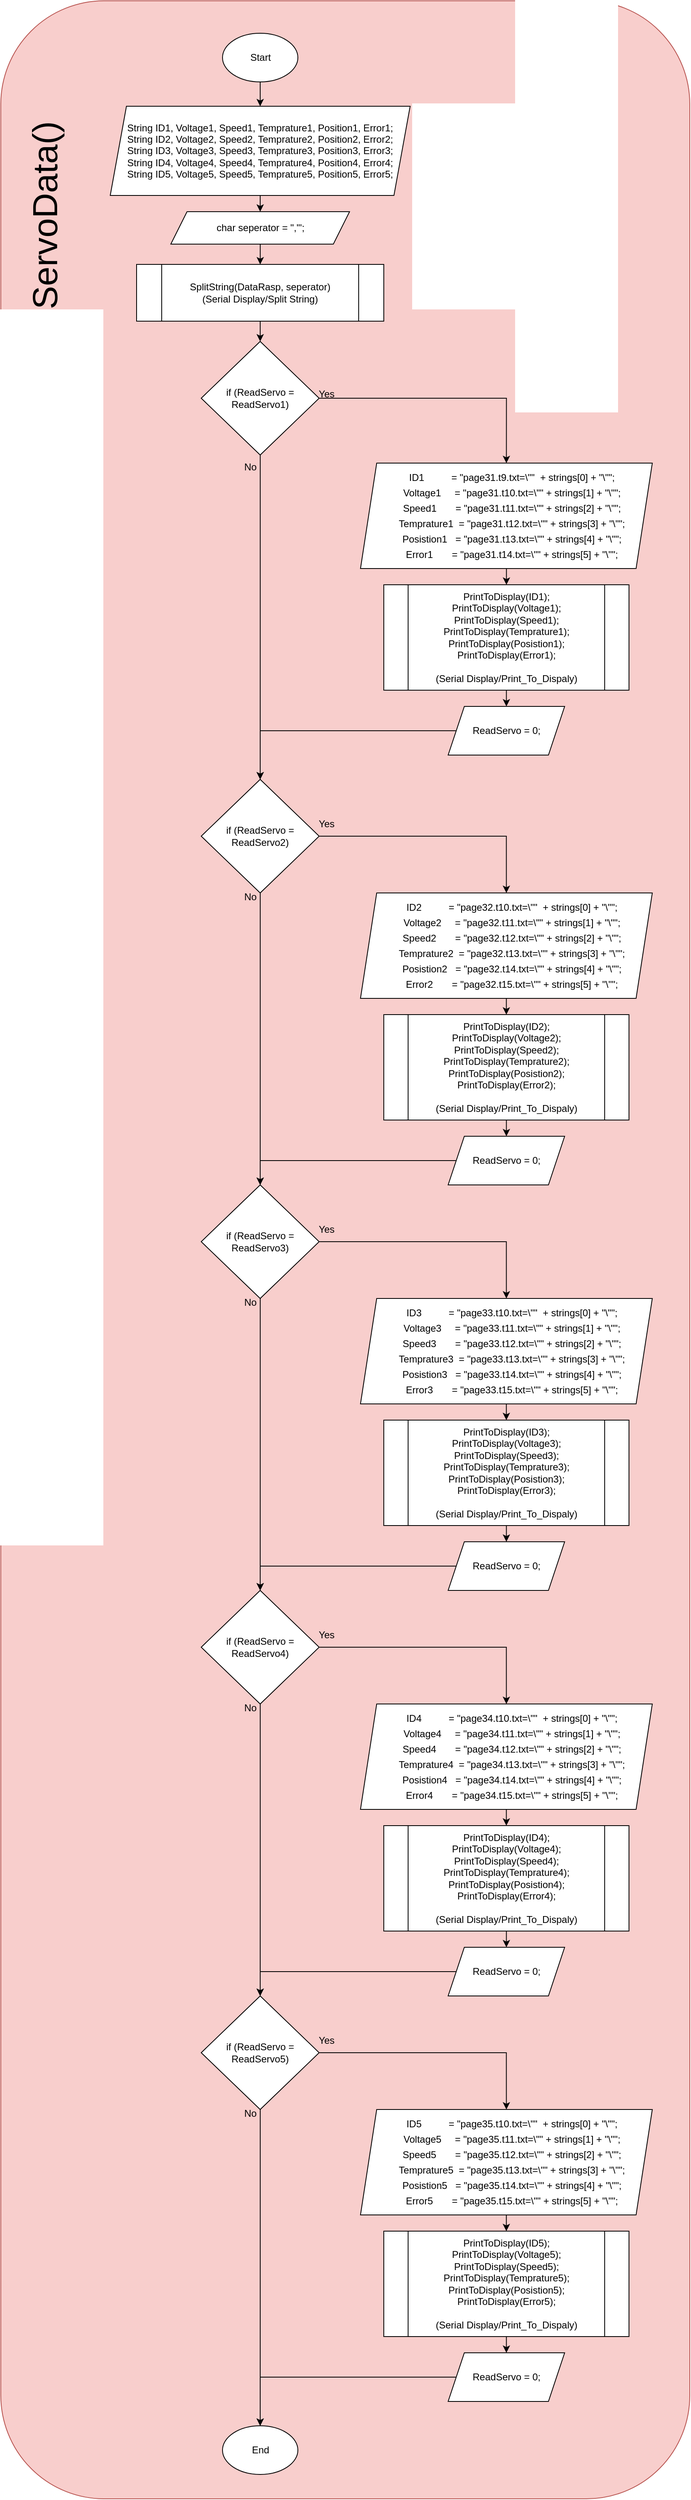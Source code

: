 <mxfile version="24.5.2" type="device">
  <diagram name="Page-1" id="UvGsvI7WDLGOxSDZg6XE">
    <mxGraphModel dx="1434" dy="1872" grid="1" gridSize="10" guides="1" tooltips="1" connect="1" arrows="1" fold="1" page="1" pageScale="1" pageWidth="850" pageHeight="1100" math="0" shadow="0">
      <root>
        <mxCell id="0" />
        <mxCell id="1" parent="0" />
        <mxCell id="ry9LyBkneQpmExAJehDU-2" value="" style="rounded=1;whiteSpace=wrap;html=1;fillColor=#f8cecc;strokeColor=#b85450;" parent="1" vertex="1">
          <mxGeometry x="310" y="-50" width="850" height="3080" as="geometry" />
        </mxCell>
        <mxCell id="ry9LyBkneQpmExAJehDU-646" style="edgeStyle=orthogonalEdgeStyle;rounded=0;orthogonalLoop=1;jettySize=auto;html=1;entryX=0.5;entryY=0;entryDx=0;entryDy=0;" parent="1" source="ry9LyBkneQpmExAJehDU-4" target="ry9LyBkneQpmExAJehDU-612" edge="1">
          <mxGeometry relative="1" as="geometry" />
        </mxCell>
        <mxCell id="ry9LyBkneQpmExAJehDU-4" value="Start" style="ellipse;whiteSpace=wrap;html=1;" parent="1" vertex="1">
          <mxGeometry x="583.5" y="-10" width="93" height="60" as="geometry" />
        </mxCell>
        <mxCell id="ry9LyBkneQpmExAJehDU-7" value="&lt;font style=&quot;font-size: 43px;&quot;&gt;void SendServoData()&lt;/font&gt;" style="text;html=1;align=center;verticalAlign=middle;whiteSpace=wrap;rounded=0;rotation=-90;" parent="1" vertex="1">
          <mxGeometry x="129" y="270" width="471" height="80" as="geometry" />
        </mxCell>
        <mxCell id="ry9LyBkneQpmExAJehDU-909" style="edgeStyle=orthogonalEdgeStyle;rounded=0;orthogonalLoop=1;jettySize=auto;html=1;" parent="1" source="ry9LyBkneQpmExAJehDU-612" target="ry9LyBkneQpmExAJehDU-869" edge="1">
          <mxGeometry relative="1" as="geometry" />
        </mxCell>
        <mxCell id="ry9LyBkneQpmExAJehDU-612" value="String ID1, Voltage1, Speed1, Temprature1, Position1, Error1;&lt;div&gt;String ID2, Voltage2, Speed2, Temprature2, Position2, Error2;&lt;br&gt;&lt;/div&gt;&lt;div&gt;String ID3, Voltage3, Speed3, Temprature3, Position3, Error3;&lt;br&gt;&lt;/div&gt;&lt;div&gt;String ID4, Voltage4, Speed4, Temprature4, Position4, Error4;&lt;br&gt;&lt;/div&gt;&lt;div&gt;String ID5, Voltage5, Speed5, Temprature5, Position5, Error5;&lt;br&gt;&lt;/div&gt;" style="shape=parallelogram;perimeter=parallelogramPerimeter;whiteSpace=wrap;html=1;fixedSize=1;" parent="1" vertex="1">
          <mxGeometry x="445" y="80" width="370" height="110" as="geometry" />
        </mxCell>
        <mxCell id="ry9LyBkneQpmExAJehDU-867" value="End" style="ellipse;whiteSpace=wrap;html=1;" parent="1" vertex="1">
          <mxGeometry x="583.5" y="2940" width="93" height="60" as="geometry" />
        </mxCell>
        <mxCell id="ry9LyBkneQpmExAJehDU-913" style="edgeStyle=orthogonalEdgeStyle;rounded=0;orthogonalLoop=1;jettySize=auto;html=1;entryX=0.5;entryY=0;entryDx=0;entryDy=0;" parent="1" source="ry9LyBkneQpmExAJehDU-869" target="ry9LyBkneQpmExAJehDU-871" edge="1">
          <mxGeometry relative="1" as="geometry" />
        </mxCell>
        <mxCell id="ry9LyBkneQpmExAJehDU-869" value="&lt;div&gt;char seperator = &quot;,&quot;&#39;;&lt;/div&gt;" style="shape=parallelogram;perimeter=parallelogramPerimeter;whiteSpace=wrap;html=1;fixedSize=1;" parent="1" vertex="1">
          <mxGeometry x="519.75" y="210" width="220.5" height="40" as="geometry" />
        </mxCell>
        <mxCell id="ry9LyBkneQpmExAJehDU-911" style="edgeStyle=orthogonalEdgeStyle;rounded=0;orthogonalLoop=1;jettySize=auto;html=1;entryX=0.5;entryY=0;entryDx=0;entryDy=0;" parent="1" source="ry9LyBkneQpmExAJehDU-871" target="ry9LyBkneQpmExAJehDU-872" edge="1">
          <mxGeometry relative="1" as="geometry" />
        </mxCell>
        <mxCell id="ry9LyBkneQpmExAJehDU-871" value="&lt;p style=&quot;line-height: 120%;&quot;&gt;&lt;/p&gt;&lt;div style=&quot;line-height: 120%; white-space: pre;&quot;&gt;&lt;span style=&quot;background-color: rgb(255, 255, 255);&quot;&gt;SplitString(DataRasp, seperator)&lt;/span&gt;&lt;/div&gt;&lt;div style=&quot;line-height: 120%; white-space: pre;&quot;&gt;&lt;span style=&quot;background-color: rgb(255, 255, 255);&quot;&gt;(Serial Display/Split String)&lt;/span&gt;&lt;/div&gt;&lt;p&gt;&lt;/p&gt;" style="shape=process;whiteSpace=wrap;html=1;backgroundOutline=1;" parent="1" vertex="1">
          <mxGeometry x="477.5" y="275" width="305" height="70" as="geometry" />
        </mxCell>
        <mxCell id="ry9LyBkneQpmExAJehDU-877" style="edgeStyle=orthogonalEdgeStyle;rounded=0;orthogonalLoop=1;jettySize=auto;html=1;entryX=0.5;entryY=0;entryDx=0;entryDy=0;" parent="1" source="ry9LyBkneQpmExAJehDU-872" target="ry9LyBkneQpmExAJehDU-873" edge="1">
          <mxGeometry relative="1" as="geometry" />
        </mxCell>
        <mxCell id="ry9LyBkneQpmExAJehDU-914" style="edgeStyle=orthogonalEdgeStyle;rounded=0;orthogonalLoop=1;jettySize=auto;html=1;entryX=0.5;entryY=0;entryDx=0;entryDy=0;" parent="1" source="ry9LyBkneQpmExAJehDU-872" target="ry9LyBkneQpmExAJehDU-880" edge="1">
          <mxGeometry relative="1" as="geometry" />
        </mxCell>
        <mxCell id="ry9LyBkneQpmExAJehDU-872" value="if (ReadServo = &lt;font face=&quot;Helvetica&quot;&gt;ReadServo1&lt;/font&gt;)" style="rhombus;whiteSpace=wrap;html=1;" parent="1" vertex="1">
          <mxGeometry x="557.25" y="370" width="145.5" height="140" as="geometry" />
        </mxCell>
        <mxCell id="ry9LyBkneQpmExAJehDU-878" value="" style="edgeStyle=orthogonalEdgeStyle;rounded=0;orthogonalLoop=1;jettySize=auto;html=1;" parent="1" source="ry9LyBkneQpmExAJehDU-873" target="ry9LyBkneQpmExAJehDU-875" edge="1">
          <mxGeometry relative="1" as="geometry" />
        </mxCell>
        <mxCell id="ry9LyBkneQpmExAJehDU-873" value="&lt;div style=&quot;line-height: 19px; white-space: pre;&quot;&gt;&lt;div style=&quot;&quot;&gt;&lt;font face=&quot;Helvetica&quot;&gt;&amp;nbsp; &amp;nbsp; ID1 &amp;nbsp; &amp;nbsp; &amp;nbsp; &amp;nbsp; &amp;nbsp;= &quot;page31.t9.txt=\&quot;&quot; &amp;nbsp;+ strings[0] + &quot;\&quot;&quot;;&lt;/font&gt;&lt;/div&gt;&lt;div style=&quot;&quot;&gt;&lt;font face=&quot;Helvetica&quot;&gt;&amp;nbsp; &amp;nbsp; Voltage1 &amp;nbsp; &amp;nbsp; = &quot;page31.t10.txt=\&quot;&quot; + strings[1] + &quot;\&quot;&quot;;&lt;/font&gt;&lt;/div&gt;&lt;div style=&quot;&quot;&gt;&amp;nbsp; &amp;nbsp; Speed1 &amp;nbsp; &amp;nbsp; &amp;nbsp; = &quot;page31.t11.txt=\&quot;&quot; + strings[2] + &quot;\&quot;&quot;;&lt;/div&gt;&lt;div style=&quot;&quot;&gt;&lt;font face=&quot;Helvetica&quot;&gt;&amp;nbsp; &amp;nbsp; Temprature1 &amp;nbsp;= &quot;page31.t12.txt=\&quot;&quot; + strings[3] + &quot;\&quot;&quot;;&lt;/font&gt;&lt;/div&gt;&lt;div style=&quot;&quot;&gt;&amp;nbsp; &amp;nbsp; Posistion1 &amp;nbsp; = &quot;page31.t13.txt=\&quot;&quot; + strings[4] + &quot;\&quot;&quot;;&lt;/div&gt;&lt;div style=&quot;&quot;&gt;&lt;font face=&quot;Helvetica&quot;&gt;&amp;nbsp; &amp;nbsp; Error1 &amp;nbsp; &amp;nbsp; &amp;nbsp; = &quot;page31.t14.txt=\&quot;&quot; + strings[5] + &quot;\&quot;&quot;;&lt;/font&gt;&lt;/div&gt;&lt;/div&gt;" style="shape=parallelogram;perimeter=parallelogramPerimeter;whiteSpace=wrap;html=1;fixedSize=1;" parent="1" vertex="1">
          <mxGeometry x="753.75" y="520" width="360" height="130" as="geometry" />
        </mxCell>
        <mxCell id="ry9LyBkneQpmExAJehDU-879" value="" style="edgeStyle=orthogonalEdgeStyle;rounded=0;orthogonalLoop=1;jettySize=auto;html=1;" parent="1" source="ry9LyBkneQpmExAJehDU-875" target="ry9LyBkneQpmExAJehDU-876" edge="1">
          <mxGeometry relative="1" as="geometry" />
        </mxCell>
        <mxCell id="ry9LyBkneQpmExAJehDU-875" value="&lt;p style=&quot;line-height: 120%;&quot;&gt;&lt;/p&gt;&lt;div style=&quot;line-height: 120%; white-space: pre;&quot;&gt;&lt;span style=&quot;background-color: rgb(255, 255, 255);&quot;&gt;&lt;font style=&quot;font-size: 12px;&quot; face=&quot;Helvetica&quot;&gt;PrintToDisplay(ID1&lt;span style=&quot;&quot;&gt;);&lt;/span&gt;&lt;/font&gt;&lt;/span&gt;&lt;/div&gt;&lt;div style=&quot;line-height: 120%; white-space: pre;&quot;&gt;&lt;span style=&quot;background-color: rgb(255, 255, 255);&quot;&gt;PrintToDisplay(Voltage1&lt;/span&gt;&lt;span style=&quot;background-color: rgb(255, 255, 255);&quot;&gt;);&lt;/span&gt;&lt;span style=&quot;background-color: rgb(255, 255, 255);&quot;&gt;&lt;font style=&quot;font-size: 12px;&quot; face=&quot;Helvetica&quot;&gt;&lt;span style=&quot;&quot;&gt;&lt;br&gt;&lt;/span&gt;&lt;/font&gt;&lt;/span&gt;&lt;/div&gt;&lt;div style=&quot;line-height: 120%; white-space: pre;&quot;&gt;&lt;span style=&quot;background-color: rgb(255, 255, 255);&quot;&gt;PrintToDisplay(Speed1&lt;/span&gt;&lt;span style=&quot;background-color: rgb(255, 255, 255);&quot;&gt;);&lt;/span&gt;&lt;span style=&quot;background-color: rgb(255, 255, 255);&quot;&gt;&lt;br&gt;&lt;/span&gt;&lt;/div&gt;&lt;div style=&quot;line-height: 120%; white-space: pre;&quot;&gt;&lt;span style=&quot;background-color: rgb(255, 255, 255);&quot;&gt;PrintToDisplay(Temprature1&lt;/span&gt;&lt;span style=&quot;background-color: rgb(255, 255, 255);&quot;&gt;);&lt;/span&gt;&lt;span style=&quot;background-color: rgb(255, 255, 255);&quot;&gt;&lt;br&gt;&lt;/span&gt;&lt;/div&gt;&lt;div style=&quot;line-height: 120%; white-space: pre;&quot;&gt;&lt;span style=&quot;background-color: rgb(255, 255, 255);&quot;&gt;PrintToDisplay(Posistion1&lt;/span&gt;&lt;span style=&quot;background-color: rgb(255, 255, 255);&quot;&gt;);&lt;/span&gt;&lt;span style=&quot;background-color: rgb(255, 255, 255);&quot;&gt;&lt;br&gt;&lt;/span&gt;&lt;/div&gt;&lt;div style=&quot;line-height: 120%; white-space: pre;&quot;&gt;&lt;span style=&quot;background-color: rgb(255, 255, 255);&quot;&gt;PrintToDisplay(Error1&lt;/span&gt;&lt;span style=&quot;background-color: rgb(255, 255, 255);&quot;&gt;);&lt;/span&gt;&lt;span style=&quot;background-color: rgb(255, 255, 255);&quot;&gt;&lt;br&gt;&lt;/span&gt;&lt;/div&gt;&lt;div style=&quot;line-height: 120%; white-space: pre;&quot;&gt;&lt;span style=&quot;background-color: rgb(255, 255, 255);&quot;&gt;&lt;br&gt;&lt;/span&gt;&lt;/div&gt;&lt;div style=&quot;line-height: 120%; white-space: pre;&quot;&gt;&lt;span style=&quot;background-color: rgb(255, 255, 255);&quot;&gt;(Serial Display/Print_To_Dispaly)&lt;/span&gt;&lt;/div&gt;&lt;p&gt;&lt;/p&gt;" style="shape=process;whiteSpace=wrap;html=1;backgroundOutline=1;" parent="1" vertex="1">
          <mxGeometry x="782.5" y="670" width="302.5" height="130" as="geometry" />
        </mxCell>
        <mxCell id="ry9LyBkneQpmExAJehDU-920" style="edgeStyle=orthogonalEdgeStyle;rounded=0;orthogonalLoop=1;jettySize=auto;html=1;entryX=0.5;entryY=0;entryDx=0;entryDy=0;" parent="1" source="ry9LyBkneQpmExAJehDU-876" target="ry9LyBkneQpmExAJehDU-880" edge="1">
          <mxGeometry relative="1" as="geometry" />
        </mxCell>
        <mxCell id="ry9LyBkneQpmExAJehDU-876" value="&lt;div style=&quot;line-height: 19px; white-space: pre;&quot;&gt;&lt;div style=&quot;&quot;&gt;ReadServo = 0;&lt;/div&gt;&lt;/div&gt;" style="shape=parallelogram;perimeter=parallelogramPerimeter;whiteSpace=wrap;html=1;fixedSize=1;" parent="1" vertex="1">
          <mxGeometry x="861.87" y="820" width="143.75" height="60" as="geometry" />
        </mxCell>
        <mxCell id="ry9LyBkneQpmExAJehDU-886" style="edgeStyle=orthogonalEdgeStyle;rounded=0;orthogonalLoop=1;jettySize=auto;html=1;entryX=0.5;entryY=0;entryDx=0;entryDy=0;" parent="1" source="ry9LyBkneQpmExAJehDU-880" target="ry9LyBkneQpmExAJehDU-882" edge="1">
          <mxGeometry relative="1" as="geometry" />
        </mxCell>
        <mxCell id="ry9LyBkneQpmExAJehDU-915" style="edgeStyle=orthogonalEdgeStyle;rounded=0;orthogonalLoop=1;jettySize=auto;html=1;entryX=0.5;entryY=0;entryDx=0;entryDy=0;" parent="1" source="ry9LyBkneQpmExAJehDU-880" target="ry9LyBkneQpmExAJehDU-888" edge="1">
          <mxGeometry relative="1" as="geometry" />
        </mxCell>
        <mxCell id="ry9LyBkneQpmExAJehDU-880" value="if (ReadServo = &lt;font face=&quot;Helvetica&quot;&gt;ReadServo2&lt;/font&gt;)" style="rhombus;whiteSpace=wrap;html=1;" parent="1" vertex="1">
          <mxGeometry x="557.25" y="910" width="145.5" height="140" as="geometry" />
        </mxCell>
        <mxCell id="ry9LyBkneQpmExAJehDU-881" value="" style="edgeStyle=orthogonalEdgeStyle;rounded=0;orthogonalLoop=1;jettySize=auto;html=1;" parent="1" source="ry9LyBkneQpmExAJehDU-882" target="ry9LyBkneQpmExAJehDU-884" edge="1">
          <mxGeometry relative="1" as="geometry" />
        </mxCell>
        <mxCell id="ry9LyBkneQpmExAJehDU-882" value="&lt;div style=&quot;line-height: 19px; white-space: pre;&quot;&gt;&lt;div style=&quot;&quot;&gt;&lt;font face=&quot;Helvetica&quot;&gt;&amp;nbsp; &amp;nbsp; ID2 &amp;nbsp; &amp;nbsp; &amp;nbsp; &amp;nbsp; &amp;nbsp;= &quot;page32.t10.txt=\&quot;&quot; &amp;nbsp;+ strings[0] + &quot;\&quot;&quot;;&lt;/font&gt;&lt;/div&gt;&lt;div style=&quot;&quot;&gt;&lt;font face=&quot;Helvetica&quot;&gt;&amp;nbsp; &amp;nbsp; Voltage2 &amp;nbsp; &amp;nbsp; = &quot;page32.t11.txt=\&quot;&quot; + strings[1] + &quot;\&quot;&quot;;&lt;/font&gt;&lt;/div&gt;&lt;div style=&quot;&quot;&gt;&amp;nbsp; &amp;nbsp; Speed2 &amp;nbsp; &amp;nbsp; &amp;nbsp; = &quot;page32.t12.txt=\&quot;&quot; + strings[2] + &quot;\&quot;&quot;;&lt;/div&gt;&lt;div style=&quot;&quot;&gt;&lt;font face=&quot;Helvetica&quot;&gt;&amp;nbsp; &amp;nbsp; Temprature2 &amp;nbsp;= &quot;page32.t13.txt=\&quot;&quot; + strings[3] + &quot;\&quot;&quot;;&lt;/font&gt;&lt;/div&gt;&lt;div style=&quot;&quot;&gt;&amp;nbsp; &amp;nbsp; Posistion2 &amp;nbsp; = &quot;page32.t14.txt=\&quot;&quot; + strings[4] + &quot;\&quot;&quot;;&lt;/div&gt;&lt;div style=&quot;&quot;&gt;&lt;font face=&quot;Helvetica&quot;&gt;&amp;nbsp; &amp;nbsp; Error2 &amp;nbsp; &amp;nbsp; &amp;nbsp; = &quot;page32.t15.txt=\&quot;&quot; + strings[5] + &quot;\&quot;&quot;;&lt;/font&gt;&lt;/div&gt;&lt;/div&gt;" style="shape=parallelogram;perimeter=parallelogramPerimeter;whiteSpace=wrap;html=1;fixedSize=1;" parent="1" vertex="1">
          <mxGeometry x="753.74" y="1050" width="360" height="130" as="geometry" />
        </mxCell>
        <mxCell id="ry9LyBkneQpmExAJehDU-883" value="" style="edgeStyle=orthogonalEdgeStyle;rounded=0;orthogonalLoop=1;jettySize=auto;html=1;" parent="1" source="ry9LyBkneQpmExAJehDU-884" target="ry9LyBkneQpmExAJehDU-885" edge="1">
          <mxGeometry relative="1" as="geometry" />
        </mxCell>
        <mxCell id="ry9LyBkneQpmExAJehDU-884" value="&lt;p style=&quot;line-height: 120%;&quot;&gt;&lt;/p&gt;&lt;div style=&quot;line-height: 120%; white-space: pre;&quot;&gt;&lt;span style=&quot;background-color: rgb(255, 255, 255);&quot;&gt;&lt;font style=&quot;font-size: 12px;&quot; face=&quot;Helvetica&quot;&gt;PrintToDisplay(ID2&lt;span style=&quot;&quot;&gt;);&lt;/span&gt;&lt;/font&gt;&lt;/span&gt;&lt;/div&gt;&lt;div style=&quot;line-height: 120%; white-space: pre;&quot;&gt;&lt;span style=&quot;background-color: rgb(255, 255, 255);&quot;&gt;PrintToDisplay(Voltage2&lt;/span&gt;&lt;span style=&quot;background-color: rgb(255, 255, 255);&quot;&gt;);&lt;/span&gt;&lt;span style=&quot;background-color: rgb(255, 255, 255);&quot;&gt;&lt;font style=&quot;font-size: 12px;&quot; face=&quot;Helvetica&quot;&gt;&lt;span style=&quot;&quot;&gt;&lt;br&gt;&lt;/span&gt;&lt;/font&gt;&lt;/span&gt;&lt;/div&gt;&lt;div style=&quot;line-height: 120%; white-space: pre;&quot;&gt;&lt;span style=&quot;background-color: rgb(255, 255, 255);&quot;&gt;PrintToDisplay(Speed2&lt;/span&gt;&lt;span style=&quot;background-color: rgb(255, 255, 255);&quot;&gt;);&lt;/span&gt;&lt;span style=&quot;background-color: rgb(255, 255, 255);&quot;&gt;&lt;br&gt;&lt;/span&gt;&lt;/div&gt;&lt;div style=&quot;line-height: 120%; white-space: pre;&quot;&gt;&lt;span style=&quot;background-color: rgb(255, 255, 255);&quot;&gt;PrintToDisplay(Temprature2&lt;/span&gt;&lt;span style=&quot;background-color: rgb(255, 255, 255);&quot;&gt;);&lt;/span&gt;&lt;span style=&quot;background-color: rgb(255, 255, 255);&quot;&gt;&lt;br&gt;&lt;/span&gt;&lt;/div&gt;&lt;div style=&quot;line-height: 120%; white-space: pre;&quot;&gt;&lt;span style=&quot;background-color: rgb(255, 255, 255);&quot;&gt;PrintToDisplay(Posistion2&lt;/span&gt;&lt;span style=&quot;background-color: rgb(255, 255, 255);&quot;&gt;);&lt;/span&gt;&lt;span style=&quot;background-color: rgb(255, 255, 255);&quot;&gt;&lt;br&gt;&lt;/span&gt;&lt;/div&gt;&lt;div style=&quot;line-height: 120%; white-space: pre;&quot;&gt;&lt;span style=&quot;background-color: rgb(255, 255, 255);&quot;&gt;PrintToDisplay(Error2&lt;/span&gt;&lt;span style=&quot;background-color: rgb(255, 255, 255);&quot;&gt;);&lt;/span&gt;&lt;span style=&quot;background-color: rgb(255, 255, 255);&quot;&gt;&lt;br&gt;&lt;/span&gt;&lt;/div&gt;&lt;div style=&quot;line-height: 120%; white-space: pre;&quot;&gt;&lt;span style=&quot;background-color: rgb(255, 255, 255);&quot;&gt;&lt;br&gt;&lt;/span&gt;&lt;/div&gt;&lt;div style=&quot;line-height: 120%; white-space: pre;&quot;&gt;&lt;span style=&quot;background-color: rgb(255, 255, 255);&quot;&gt;(Serial Display/Print_To_Dispaly)&lt;/span&gt;&lt;/div&gt;&lt;p&gt;&lt;/p&gt;" style="shape=process;whiteSpace=wrap;html=1;backgroundOutline=1;" parent="1" vertex="1">
          <mxGeometry x="782.49" y="1200" width="302.5" height="130" as="geometry" />
        </mxCell>
        <mxCell id="ry9LyBkneQpmExAJehDU-919" style="edgeStyle=orthogonalEdgeStyle;rounded=0;orthogonalLoop=1;jettySize=auto;html=1;entryX=0.5;entryY=0;entryDx=0;entryDy=0;" parent="1" source="ry9LyBkneQpmExAJehDU-885" target="ry9LyBkneQpmExAJehDU-888" edge="1">
          <mxGeometry relative="1" as="geometry" />
        </mxCell>
        <mxCell id="ry9LyBkneQpmExAJehDU-885" value="&lt;div style=&quot;line-height: 19px; white-space: pre;&quot;&gt;&lt;div style=&quot;&quot;&gt;ReadServo = 0;&lt;/div&gt;&lt;/div&gt;" style="shape=parallelogram;perimeter=parallelogramPerimeter;whiteSpace=wrap;html=1;fixedSize=1;" parent="1" vertex="1">
          <mxGeometry x="861.86" y="1350" width="143.75" height="60" as="geometry" />
        </mxCell>
        <mxCell id="ry9LyBkneQpmExAJehDU-887" style="edgeStyle=orthogonalEdgeStyle;rounded=0;orthogonalLoop=1;jettySize=auto;html=1;entryX=0.5;entryY=0;entryDx=0;entryDy=0;" parent="1" source="ry9LyBkneQpmExAJehDU-888" target="ry9LyBkneQpmExAJehDU-890" edge="1">
          <mxGeometry relative="1" as="geometry" />
        </mxCell>
        <mxCell id="ry9LyBkneQpmExAJehDU-916" style="edgeStyle=orthogonalEdgeStyle;rounded=0;orthogonalLoop=1;jettySize=auto;html=1;entryX=0.5;entryY=0;entryDx=0;entryDy=0;" parent="1" source="ry9LyBkneQpmExAJehDU-888" target="ry9LyBkneQpmExAJehDU-895" edge="1">
          <mxGeometry relative="1" as="geometry" />
        </mxCell>
        <mxCell id="ry9LyBkneQpmExAJehDU-888" value="if (ReadServo = &lt;font face=&quot;Helvetica&quot;&gt;ReadServo3&lt;/font&gt;)" style="rhombus;whiteSpace=wrap;html=1;" parent="1" vertex="1">
          <mxGeometry x="557.25" y="1410" width="145.5" height="140" as="geometry" />
        </mxCell>
        <mxCell id="ry9LyBkneQpmExAJehDU-889" value="" style="edgeStyle=orthogonalEdgeStyle;rounded=0;orthogonalLoop=1;jettySize=auto;html=1;" parent="1" source="ry9LyBkneQpmExAJehDU-890" target="ry9LyBkneQpmExAJehDU-892" edge="1">
          <mxGeometry relative="1" as="geometry" />
        </mxCell>
        <mxCell id="ry9LyBkneQpmExAJehDU-890" value="&lt;div style=&quot;line-height: 19px; white-space: pre;&quot;&gt;&lt;div style=&quot;&quot;&gt;&lt;font face=&quot;Helvetica&quot;&gt;&amp;nbsp; &amp;nbsp; ID3 &amp;nbsp; &amp;nbsp; &amp;nbsp; &amp;nbsp; &amp;nbsp;= &quot;page33.t10.txt=\&quot;&quot; &amp;nbsp;+ strings[0] + &quot;\&quot;&quot;;&lt;/font&gt;&lt;/div&gt;&lt;div style=&quot;&quot;&gt;&lt;font face=&quot;Helvetica&quot;&gt;&amp;nbsp; &amp;nbsp; Voltage3 &amp;nbsp; &amp;nbsp; = &quot;page33.t11.txt=\&quot;&quot; + strings[1] + &quot;\&quot;&quot;;&lt;/font&gt;&lt;/div&gt;&lt;div style=&quot;&quot;&gt;&amp;nbsp; &amp;nbsp; Speed3 &amp;nbsp; &amp;nbsp; &amp;nbsp; = &quot;page33.t12.txt=\&quot;&quot; + strings[2] + &quot;\&quot;&quot;;&lt;/div&gt;&lt;div style=&quot;&quot;&gt;&lt;font face=&quot;Helvetica&quot;&gt;&amp;nbsp; &amp;nbsp; Temprature3 &amp;nbsp;= &quot;page33.t13.txt=\&quot;&quot; + strings[3] + &quot;\&quot;&quot;;&lt;/font&gt;&lt;/div&gt;&lt;div style=&quot;&quot;&gt;&amp;nbsp; &amp;nbsp; Posistion3 &amp;nbsp; = &quot;page33.t14.txt=\&quot;&quot; + strings[4] + &quot;\&quot;&quot;;&lt;/div&gt;&lt;div style=&quot;&quot;&gt;&lt;font face=&quot;Helvetica&quot;&gt;&amp;nbsp; &amp;nbsp; Error3 &amp;nbsp; &amp;nbsp; &amp;nbsp; = &quot;page33.t15.txt=\&quot;&quot; + strings[5] + &quot;\&quot;&quot;;&lt;/font&gt;&lt;/div&gt;&lt;/div&gt;" style="shape=parallelogram;perimeter=parallelogramPerimeter;whiteSpace=wrap;html=1;fixedSize=1;" parent="1" vertex="1">
          <mxGeometry x="753.74" y="1550" width="360" height="130" as="geometry" />
        </mxCell>
        <mxCell id="ry9LyBkneQpmExAJehDU-891" value="" style="edgeStyle=orthogonalEdgeStyle;rounded=0;orthogonalLoop=1;jettySize=auto;html=1;" parent="1" source="ry9LyBkneQpmExAJehDU-892" target="ry9LyBkneQpmExAJehDU-893" edge="1">
          <mxGeometry relative="1" as="geometry" />
        </mxCell>
        <mxCell id="ry9LyBkneQpmExAJehDU-892" value="&lt;p style=&quot;line-height: 120%;&quot;&gt;&lt;/p&gt;&lt;div style=&quot;line-height: 120%; white-space: pre;&quot;&gt;&lt;span style=&quot;background-color: rgb(255, 255, 255);&quot;&gt;&lt;font style=&quot;font-size: 12px;&quot; face=&quot;Helvetica&quot;&gt;PrintToDisplay(ID3&lt;span style=&quot;&quot;&gt;);&lt;/span&gt;&lt;/font&gt;&lt;/span&gt;&lt;/div&gt;&lt;div style=&quot;line-height: 120%; white-space: pre;&quot;&gt;&lt;span style=&quot;background-color: rgb(255, 255, 255);&quot;&gt;PrintToDisplay(Voltage3&lt;/span&gt;&lt;span style=&quot;background-color: rgb(255, 255, 255);&quot;&gt;);&lt;/span&gt;&lt;span style=&quot;background-color: rgb(255, 255, 255);&quot;&gt;&lt;font style=&quot;font-size: 12px;&quot; face=&quot;Helvetica&quot;&gt;&lt;span style=&quot;&quot;&gt;&lt;br&gt;&lt;/span&gt;&lt;/font&gt;&lt;/span&gt;&lt;/div&gt;&lt;div style=&quot;line-height: 120%; white-space: pre;&quot;&gt;&lt;span style=&quot;background-color: rgb(255, 255, 255);&quot;&gt;PrintToDisplay(Speed3&lt;/span&gt;&lt;span style=&quot;background-color: rgb(255, 255, 255);&quot;&gt;);&lt;/span&gt;&lt;span style=&quot;background-color: rgb(255, 255, 255);&quot;&gt;&lt;br&gt;&lt;/span&gt;&lt;/div&gt;&lt;div style=&quot;line-height: 120%; white-space: pre;&quot;&gt;&lt;span style=&quot;background-color: rgb(255, 255, 255);&quot;&gt;PrintToDisplay(Temprature3&lt;/span&gt;&lt;span style=&quot;background-color: rgb(255, 255, 255);&quot;&gt;);&lt;/span&gt;&lt;span style=&quot;background-color: rgb(255, 255, 255);&quot;&gt;&lt;br&gt;&lt;/span&gt;&lt;/div&gt;&lt;div style=&quot;line-height: 120%; white-space: pre;&quot;&gt;&lt;span style=&quot;background-color: rgb(255, 255, 255);&quot;&gt;PrintToDisplay(Posistion3&lt;/span&gt;&lt;span style=&quot;background-color: rgb(255, 255, 255);&quot;&gt;);&lt;/span&gt;&lt;span style=&quot;background-color: rgb(255, 255, 255);&quot;&gt;&lt;br&gt;&lt;/span&gt;&lt;/div&gt;&lt;div style=&quot;line-height: 120%; white-space: pre;&quot;&gt;&lt;span style=&quot;background-color: rgb(255, 255, 255);&quot;&gt;PrintToDisplay(Error3&lt;/span&gt;&lt;span style=&quot;background-color: rgb(255, 255, 255);&quot;&gt;);&lt;/span&gt;&lt;span style=&quot;background-color: rgb(255, 255, 255);&quot;&gt;&lt;br&gt;&lt;/span&gt;&lt;/div&gt;&lt;div style=&quot;line-height: 120%; white-space: pre;&quot;&gt;&lt;span style=&quot;background-color: rgb(255, 255, 255);&quot;&gt;&lt;br&gt;&lt;/span&gt;&lt;/div&gt;&lt;div style=&quot;line-height: 120%; white-space: pre;&quot;&gt;&lt;span style=&quot;background-color: rgb(255, 255, 255);&quot;&gt;(Serial Display/Print_To_Dispaly)&lt;/span&gt;&lt;/div&gt;&lt;p&gt;&lt;/p&gt;" style="shape=process;whiteSpace=wrap;html=1;backgroundOutline=1;" parent="1" vertex="1">
          <mxGeometry x="782.49" y="1700" width="302.5" height="130" as="geometry" />
        </mxCell>
        <mxCell id="ry9LyBkneQpmExAJehDU-918" style="edgeStyle=orthogonalEdgeStyle;rounded=0;orthogonalLoop=1;jettySize=auto;html=1;entryX=0.5;entryY=0;entryDx=0;entryDy=0;" parent="1" source="ry9LyBkneQpmExAJehDU-893" target="ry9LyBkneQpmExAJehDU-895" edge="1">
          <mxGeometry relative="1" as="geometry" />
        </mxCell>
        <mxCell id="ry9LyBkneQpmExAJehDU-893" value="&lt;div style=&quot;line-height: 19px; white-space: pre;&quot;&gt;&lt;div style=&quot;&quot;&gt;ReadServo = 0;&lt;/div&gt;&lt;/div&gt;" style="shape=parallelogram;perimeter=parallelogramPerimeter;whiteSpace=wrap;html=1;fixedSize=1;" parent="1" vertex="1">
          <mxGeometry x="861.86" y="1850" width="143.75" height="60" as="geometry" />
        </mxCell>
        <mxCell id="ry9LyBkneQpmExAJehDU-894" style="edgeStyle=orthogonalEdgeStyle;rounded=0;orthogonalLoop=1;jettySize=auto;html=1;entryX=0.5;entryY=0;entryDx=0;entryDy=0;" parent="1" source="ry9LyBkneQpmExAJehDU-895" target="ry9LyBkneQpmExAJehDU-897" edge="1">
          <mxGeometry relative="1" as="geometry" />
        </mxCell>
        <mxCell id="ry9LyBkneQpmExAJehDU-917" style="edgeStyle=orthogonalEdgeStyle;rounded=0;orthogonalLoop=1;jettySize=auto;html=1;entryX=0.5;entryY=0;entryDx=0;entryDy=0;" parent="1" source="ry9LyBkneQpmExAJehDU-895" target="ry9LyBkneQpmExAJehDU-902" edge="1">
          <mxGeometry relative="1" as="geometry" />
        </mxCell>
        <mxCell id="ry9LyBkneQpmExAJehDU-895" value="if (ReadServo = &lt;font face=&quot;Helvetica&quot;&gt;ReadServo4&lt;/font&gt;)" style="rhombus;whiteSpace=wrap;html=1;" parent="1" vertex="1">
          <mxGeometry x="557.25" y="1910" width="145.5" height="140" as="geometry" />
        </mxCell>
        <mxCell id="ry9LyBkneQpmExAJehDU-896" value="" style="edgeStyle=orthogonalEdgeStyle;rounded=0;orthogonalLoop=1;jettySize=auto;html=1;" parent="1" source="ry9LyBkneQpmExAJehDU-897" target="ry9LyBkneQpmExAJehDU-899" edge="1">
          <mxGeometry relative="1" as="geometry" />
        </mxCell>
        <mxCell id="ry9LyBkneQpmExAJehDU-897" value="&lt;div style=&quot;line-height: 19px; white-space: pre;&quot;&gt;&lt;div style=&quot;&quot;&gt;&lt;font face=&quot;Helvetica&quot;&gt;&amp;nbsp; &amp;nbsp; ID4 &amp;nbsp; &amp;nbsp; &amp;nbsp; &amp;nbsp; &amp;nbsp;= &quot;page34.t10.txt=\&quot;&quot; &amp;nbsp;+ strings[0] + &quot;\&quot;&quot;;&lt;/font&gt;&lt;/div&gt;&lt;div style=&quot;&quot;&gt;&lt;font face=&quot;Helvetica&quot;&gt;&amp;nbsp; &amp;nbsp; Voltage4 &amp;nbsp; &amp;nbsp; = &quot;page34.t11.txt=\&quot;&quot; + strings[1] + &quot;\&quot;&quot;;&lt;/font&gt;&lt;/div&gt;&lt;div style=&quot;&quot;&gt;&amp;nbsp; &amp;nbsp; Speed4 &amp;nbsp; &amp;nbsp; &amp;nbsp; = &quot;page34.t12.txt=\&quot;&quot; + strings[2] + &quot;\&quot;&quot;;&lt;/div&gt;&lt;div style=&quot;&quot;&gt;&lt;font face=&quot;Helvetica&quot;&gt;&amp;nbsp; &amp;nbsp; Temprature4 &amp;nbsp;= &quot;page34.t13.txt=\&quot;&quot; + strings[3] + &quot;\&quot;&quot;;&lt;/font&gt;&lt;/div&gt;&lt;div style=&quot;&quot;&gt;&amp;nbsp; &amp;nbsp; Posistion4 &amp;nbsp; = &quot;page34.t14.txt=\&quot;&quot; + strings[4] + &quot;\&quot;&quot;;&lt;/div&gt;&lt;div style=&quot;&quot;&gt;&lt;font face=&quot;Helvetica&quot;&gt;&amp;nbsp; &amp;nbsp; Error4 &amp;nbsp; &amp;nbsp; &amp;nbsp; = &quot;page34.t15.txt=\&quot;&quot; + strings[5] + &quot;\&quot;&quot;;&lt;/font&gt;&lt;/div&gt;&lt;/div&gt;" style="shape=parallelogram;perimeter=parallelogramPerimeter;whiteSpace=wrap;html=1;fixedSize=1;" parent="1" vertex="1">
          <mxGeometry x="753.74" y="2050" width="360" height="130" as="geometry" />
        </mxCell>
        <mxCell id="ry9LyBkneQpmExAJehDU-898" value="" style="edgeStyle=orthogonalEdgeStyle;rounded=0;orthogonalLoop=1;jettySize=auto;html=1;" parent="1" source="ry9LyBkneQpmExAJehDU-899" target="ry9LyBkneQpmExAJehDU-900" edge="1">
          <mxGeometry relative="1" as="geometry" />
        </mxCell>
        <mxCell id="ry9LyBkneQpmExAJehDU-899" value="&lt;p style=&quot;line-height: 120%;&quot;&gt;&lt;/p&gt;&lt;div style=&quot;line-height: 120%; white-space: pre;&quot;&gt;&lt;span style=&quot;background-color: rgb(255, 255, 255);&quot;&gt;&lt;font style=&quot;font-size: 12px;&quot; face=&quot;Helvetica&quot;&gt;PrintToDisplay(ID4&lt;span style=&quot;&quot;&gt;);&lt;/span&gt;&lt;/font&gt;&lt;/span&gt;&lt;/div&gt;&lt;div style=&quot;line-height: 120%; white-space: pre;&quot;&gt;&lt;span style=&quot;background-color: rgb(255, 255, 255);&quot;&gt;PrintToDisplay(Voltage4&lt;/span&gt;&lt;span style=&quot;background-color: rgb(255, 255, 255);&quot;&gt;);&lt;/span&gt;&lt;span style=&quot;background-color: rgb(255, 255, 255);&quot;&gt;&lt;font style=&quot;font-size: 12px;&quot; face=&quot;Helvetica&quot;&gt;&lt;span style=&quot;&quot;&gt;&lt;br&gt;&lt;/span&gt;&lt;/font&gt;&lt;/span&gt;&lt;/div&gt;&lt;div style=&quot;line-height: 120%; white-space: pre;&quot;&gt;&lt;span style=&quot;background-color: rgb(255, 255, 255);&quot;&gt;PrintToDisplay(Speed4&lt;/span&gt;&lt;span style=&quot;background-color: rgb(255, 255, 255);&quot;&gt;);&lt;/span&gt;&lt;span style=&quot;background-color: rgb(255, 255, 255);&quot;&gt;&lt;br&gt;&lt;/span&gt;&lt;/div&gt;&lt;div style=&quot;line-height: 120%; white-space: pre;&quot;&gt;&lt;span style=&quot;background-color: rgb(255, 255, 255);&quot;&gt;PrintToDisplay(Temprature4&lt;/span&gt;&lt;span style=&quot;background-color: rgb(255, 255, 255);&quot;&gt;);&lt;/span&gt;&lt;span style=&quot;background-color: rgb(255, 255, 255);&quot;&gt;&lt;br&gt;&lt;/span&gt;&lt;/div&gt;&lt;div style=&quot;line-height: 120%; white-space: pre;&quot;&gt;&lt;span style=&quot;background-color: rgb(255, 255, 255);&quot;&gt;PrintToDisplay(Posistion4&lt;/span&gt;&lt;span style=&quot;background-color: rgb(255, 255, 255);&quot;&gt;);&lt;/span&gt;&lt;span style=&quot;background-color: rgb(255, 255, 255);&quot;&gt;&lt;br&gt;&lt;/span&gt;&lt;/div&gt;&lt;div style=&quot;line-height: 120%; white-space: pre;&quot;&gt;&lt;span style=&quot;background-color: rgb(255, 255, 255);&quot;&gt;PrintToDisplay(Error4&lt;/span&gt;&lt;span style=&quot;background-color: rgb(255, 255, 255);&quot;&gt;);&lt;/span&gt;&lt;span style=&quot;background-color: rgb(255, 255, 255);&quot;&gt;&lt;br&gt;&lt;/span&gt;&lt;/div&gt;&lt;div style=&quot;line-height: 120%; white-space: pre;&quot;&gt;&lt;span style=&quot;background-color: rgb(255, 255, 255);&quot;&gt;&lt;br&gt;&lt;/span&gt;&lt;/div&gt;&lt;div style=&quot;line-height: 120%; white-space: pre;&quot;&gt;&lt;span style=&quot;background-color: rgb(255, 255, 255);&quot;&gt;(Serial Display/Print_To_Dispaly)&lt;/span&gt;&lt;/div&gt;&lt;p&gt;&lt;/p&gt;" style="shape=process;whiteSpace=wrap;html=1;backgroundOutline=1;" parent="1" vertex="1">
          <mxGeometry x="782.49" y="2200" width="302.5" height="130" as="geometry" />
        </mxCell>
        <mxCell id="ry9LyBkneQpmExAJehDU-923" style="edgeStyle=orthogonalEdgeStyle;rounded=0;orthogonalLoop=1;jettySize=auto;html=1;entryX=0.5;entryY=0;entryDx=0;entryDy=0;" parent="1" source="ry9LyBkneQpmExAJehDU-900" target="ry9LyBkneQpmExAJehDU-902" edge="1">
          <mxGeometry relative="1" as="geometry" />
        </mxCell>
        <mxCell id="ry9LyBkneQpmExAJehDU-900" value="&lt;div style=&quot;line-height: 19px; white-space: pre;&quot;&gt;&lt;div style=&quot;&quot;&gt;ReadServo = 0;&lt;/div&gt;&lt;/div&gt;" style="shape=parallelogram;perimeter=parallelogramPerimeter;whiteSpace=wrap;html=1;fixedSize=1;" parent="1" vertex="1">
          <mxGeometry x="861.86" y="2350" width="143.75" height="60" as="geometry" />
        </mxCell>
        <mxCell id="ry9LyBkneQpmExAJehDU-901" style="edgeStyle=orthogonalEdgeStyle;rounded=0;orthogonalLoop=1;jettySize=auto;html=1;entryX=0.5;entryY=0;entryDx=0;entryDy=0;" parent="1" source="ry9LyBkneQpmExAJehDU-902" target="ry9LyBkneQpmExAJehDU-904" edge="1">
          <mxGeometry relative="1" as="geometry" />
        </mxCell>
        <mxCell id="ry9LyBkneQpmExAJehDU-922" style="edgeStyle=orthogonalEdgeStyle;rounded=0;orthogonalLoop=1;jettySize=auto;html=1;entryX=0.5;entryY=0;entryDx=0;entryDy=0;" parent="1" source="ry9LyBkneQpmExAJehDU-902" target="ry9LyBkneQpmExAJehDU-867" edge="1">
          <mxGeometry relative="1" as="geometry" />
        </mxCell>
        <mxCell id="ry9LyBkneQpmExAJehDU-902" value="if (ReadServo = &lt;font face=&quot;Helvetica&quot;&gt;ReadServo5&lt;/font&gt;)" style="rhombus;whiteSpace=wrap;html=1;" parent="1" vertex="1">
          <mxGeometry x="557.25" y="2410" width="145.5" height="140" as="geometry" />
        </mxCell>
        <mxCell id="ry9LyBkneQpmExAJehDU-903" value="" style="edgeStyle=orthogonalEdgeStyle;rounded=0;orthogonalLoop=1;jettySize=auto;html=1;" parent="1" source="ry9LyBkneQpmExAJehDU-904" target="ry9LyBkneQpmExAJehDU-906" edge="1">
          <mxGeometry relative="1" as="geometry" />
        </mxCell>
        <mxCell id="ry9LyBkneQpmExAJehDU-904" value="&lt;div style=&quot;line-height: 19px; white-space: pre;&quot;&gt;&lt;div style=&quot;&quot;&gt;&lt;font face=&quot;Helvetica&quot;&gt;&amp;nbsp; &amp;nbsp; ID5 &amp;nbsp; &amp;nbsp; &amp;nbsp; &amp;nbsp; &amp;nbsp;= &quot;page35.t10.txt=\&quot;&quot; &amp;nbsp;+ strings[0] + &quot;\&quot;&quot;;&lt;/font&gt;&lt;/div&gt;&lt;div style=&quot;&quot;&gt;&lt;font face=&quot;Helvetica&quot;&gt;&amp;nbsp; &amp;nbsp; Voltage5 &amp;nbsp; &amp;nbsp; = &quot;page35.t11.txt=\&quot;&quot; + strings[1] + &quot;\&quot;&quot;;&lt;/font&gt;&lt;/div&gt;&lt;div style=&quot;&quot;&gt;&amp;nbsp; &amp;nbsp; Speed5 &amp;nbsp; &amp;nbsp; &amp;nbsp; = &quot;page35.t12.txt=\&quot;&quot; + strings[2] + &quot;\&quot;&quot;;&lt;/div&gt;&lt;div style=&quot;&quot;&gt;&lt;font face=&quot;Helvetica&quot;&gt;&amp;nbsp; &amp;nbsp; Temprature5 &amp;nbsp;= &quot;page35.t13.txt=\&quot;&quot; + strings[3] + &quot;\&quot;&quot;;&lt;/font&gt;&lt;/div&gt;&lt;div style=&quot;&quot;&gt;&amp;nbsp; &amp;nbsp; Posistion5 &amp;nbsp; = &quot;page35.t14.txt=\&quot;&quot; + strings[4] + &quot;\&quot;&quot;;&lt;/div&gt;&lt;div style=&quot;&quot;&gt;&lt;font face=&quot;Helvetica&quot;&gt;&amp;nbsp; &amp;nbsp; Error5 &amp;nbsp; &amp;nbsp; &amp;nbsp; = &quot;page35.t15.txt=\&quot;&quot; + strings[5] + &quot;\&quot;&quot;;&lt;/font&gt;&lt;/div&gt;&lt;/div&gt;" style="shape=parallelogram;perimeter=parallelogramPerimeter;whiteSpace=wrap;html=1;fixedSize=1;" parent="1" vertex="1">
          <mxGeometry x="753.74" y="2550" width="360" height="130" as="geometry" />
        </mxCell>
        <mxCell id="ry9LyBkneQpmExAJehDU-905" value="" style="edgeStyle=orthogonalEdgeStyle;rounded=0;orthogonalLoop=1;jettySize=auto;html=1;" parent="1" source="ry9LyBkneQpmExAJehDU-906" target="ry9LyBkneQpmExAJehDU-907" edge="1">
          <mxGeometry relative="1" as="geometry" />
        </mxCell>
        <mxCell id="ry9LyBkneQpmExAJehDU-906" value="&lt;p style=&quot;line-height: 120%;&quot;&gt;&lt;/p&gt;&lt;div style=&quot;line-height: 120%; white-space: pre;&quot;&gt;&lt;span style=&quot;background-color: rgb(255, 255, 255);&quot;&gt;&lt;font style=&quot;font-size: 12px;&quot; face=&quot;Helvetica&quot;&gt;PrintToDisplay(ID5&lt;span style=&quot;&quot;&gt;);&lt;/span&gt;&lt;/font&gt;&lt;/span&gt;&lt;/div&gt;&lt;div style=&quot;line-height: 120%; white-space: pre;&quot;&gt;&lt;span style=&quot;background-color: rgb(255, 255, 255);&quot;&gt;PrintToDisplay(Voltage5&lt;/span&gt;&lt;span style=&quot;background-color: rgb(255, 255, 255);&quot;&gt;);&lt;/span&gt;&lt;span style=&quot;background-color: rgb(255, 255, 255);&quot;&gt;&lt;font style=&quot;font-size: 12px;&quot; face=&quot;Helvetica&quot;&gt;&lt;span style=&quot;&quot;&gt;&lt;br&gt;&lt;/span&gt;&lt;/font&gt;&lt;/span&gt;&lt;/div&gt;&lt;div style=&quot;line-height: 120%; white-space: pre;&quot;&gt;&lt;span style=&quot;background-color: rgb(255, 255, 255);&quot;&gt;PrintToDisplay(Speed5&lt;/span&gt;&lt;span style=&quot;background-color: rgb(255, 255, 255);&quot;&gt;);&lt;/span&gt;&lt;span style=&quot;background-color: rgb(255, 255, 255);&quot;&gt;&lt;br&gt;&lt;/span&gt;&lt;/div&gt;&lt;div style=&quot;line-height: 120%; white-space: pre;&quot;&gt;&lt;span style=&quot;background-color: rgb(255, 255, 255);&quot;&gt;PrintToDisplay(Temprature5&lt;/span&gt;&lt;span style=&quot;background-color: rgb(255, 255, 255);&quot;&gt;);&lt;/span&gt;&lt;span style=&quot;background-color: rgb(255, 255, 255);&quot;&gt;&lt;br&gt;&lt;/span&gt;&lt;/div&gt;&lt;div style=&quot;line-height: 120%; white-space: pre;&quot;&gt;&lt;span style=&quot;background-color: rgb(255, 255, 255);&quot;&gt;PrintToDisplay(Posistion5&lt;/span&gt;&lt;span style=&quot;background-color: rgb(255, 255, 255);&quot;&gt;);&lt;/span&gt;&lt;span style=&quot;background-color: rgb(255, 255, 255);&quot;&gt;&lt;br&gt;&lt;/span&gt;&lt;/div&gt;&lt;div style=&quot;line-height: 120%; white-space: pre;&quot;&gt;&lt;span style=&quot;background-color: rgb(255, 255, 255);&quot;&gt;PrintToDisplay(Error5&lt;/span&gt;&lt;span style=&quot;background-color: rgb(255, 255, 255);&quot;&gt;);&lt;/span&gt;&lt;span style=&quot;background-color: rgb(255, 255, 255);&quot;&gt;&lt;br&gt;&lt;/span&gt;&lt;/div&gt;&lt;div style=&quot;line-height: 120%; white-space: pre;&quot;&gt;&lt;span style=&quot;background-color: rgb(255, 255, 255);&quot;&gt;&lt;br&gt;&lt;/span&gt;&lt;/div&gt;&lt;div style=&quot;line-height: 120%; white-space: pre;&quot;&gt;&lt;span style=&quot;background-color: rgb(255, 255, 255);&quot;&gt;(Serial Display/Print_To_Dispaly)&lt;/span&gt;&lt;/div&gt;&lt;p&gt;&lt;/p&gt;" style="shape=process;whiteSpace=wrap;html=1;backgroundOutline=1;" parent="1" vertex="1">
          <mxGeometry x="782.49" y="2700" width="302.5" height="130" as="geometry" />
        </mxCell>
        <mxCell id="ry9LyBkneQpmExAJehDU-921" style="edgeStyle=orthogonalEdgeStyle;rounded=0;orthogonalLoop=1;jettySize=auto;html=1;entryX=0.5;entryY=0;entryDx=0;entryDy=0;" parent="1" source="ry9LyBkneQpmExAJehDU-907" target="ry9LyBkneQpmExAJehDU-867" edge="1">
          <mxGeometry relative="1" as="geometry" />
        </mxCell>
        <mxCell id="ry9LyBkneQpmExAJehDU-907" value="&lt;div style=&quot;line-height: 19px; white-space: pre;&quot;&gt;&lt;div style=&quot;&quot;&gt;ReadServo = 0;&lt;/div&gt;&lt;/div&gt;" style="shape=parallelogram;perimeter=parallelogramPerimeter;whiteSpace=wrap;html=1;fixedSize=1;" parent="1" vertex="1">
          <mxGeometry x="861.86" y="2850" width="143.75" height="60" as="geometry" />
        </mxCell>
        <mxCell id="0tD0LSVbbw73hGD4JxWv-2" value="Yes" style="text;html=1;align=center;verticalAlign=middle;whiteSpace=wrap;rounded=0;" vertex="1" parent="1">
          <mxGeometry x="693.74" y="420" width="36.26" height="30" as="geometry" />
        </mxCell>
        <mxCell id="0tD0LSVbbw73hGD4JxWv-3" value="No" style="text;html=1;align=center;verticalAlign=middle;whiteSpace=wrap;rounded=0;" vertex="1" parent="1">
          <mxGeometry x="600" y="510" width="36.26" height="30" as="geometry" />
        </mxCell>
        <mxCell id="0tD0LSVbbw73hGD4JxWv-4" value="Yes" style="text;html=1;align=center;verticalAlign=middle;whiteSpace=wrap;rounded=0;" vertex="1" parent="1">
          <mxGeometry x="693.74" y="950" width="36.26" height="30" as="geometry" />
        </mxCell>
        <mxCell id="0tD0LSVbbw73hGD4JxWv-5" value="No" style="text;html=1;align=center;verticalAlign=middle;whiteSpace=wrap;rounded=0;" vertex="1" parent="1">
          <mxGeometry x="600" y="1040" width="36.26" height="30" as="geometry" />
        </mxCell>
        <mxCell id="0tD0LSVbbw73hGD4JxWv-6" value="Yes" style="text;html=1;align=center;verticalAlign=middle;whiteSpace=wrap;rounded=0;" vertex="1" parent="1">
          <mxGeometry x="693.74" y="1450" width="36.26" height="30" as="geometry" />
        </mxCell>
        <mxCell id="0tD0LSVbbw73hGD4JxWv-7" value="No" style="text;html=1;align=center;verticalAlign=middle;whiteSpace=wrap;rounded=0;" vertex="1" parent="1">
          <mxGeometry x="600" y="1540" width="36.26" height="30" as="geometry" />
        </mxCell>
        <mxCell id="0tD0LSVbbw73hGD4JxWv-8" value="Yes" style="text;html=1;align=center;verticalAlign=middle;whiteSpace=wrap;rounded=0;" vertex="1" parent="1">
          <mxGeometry x="693.74" y="1950" width="36.26" height="30" as="geometry" />
        </mxCell>
        <mxCell id="0tD0LSVbbw73hGD4JxWv-9" value="No" style="text;html=1;align=center;verticalAlign=middle;whiteSpace=wrap;rounded=0;" vertex="1" parent="1">
          <mxGeometry x="600" y="2040" width="36.26" height="30" as="geometry" />
        </mxCell>
        <mxCell id="0tD0LSVbbw73hGD4JxWv-10" value="Yes" style="text;html=1;align=center;verticalAlign=middle;whiteSpace=wrap;rounded=0;" vertex="1" parent="1">
          <mxGeometry x="693.74" y="2450" width="36.26" height="30" as="geometry" />
        </mxCell>
        <mxCell id="0tD0LSVbbw73hGD4JxWv-11" value="No" style="text;html=1;align=center;verticalAlign=middle;whiteSpace=wrap;rounded=0;" vertex="1" parent="1">
          <mxGeometry x="600" y="2540" width="36.26" height="30" as="geometry" />
        </mxCell>
      </root>
    </mxGraphModel>
  </diagram>
</mxfile>
